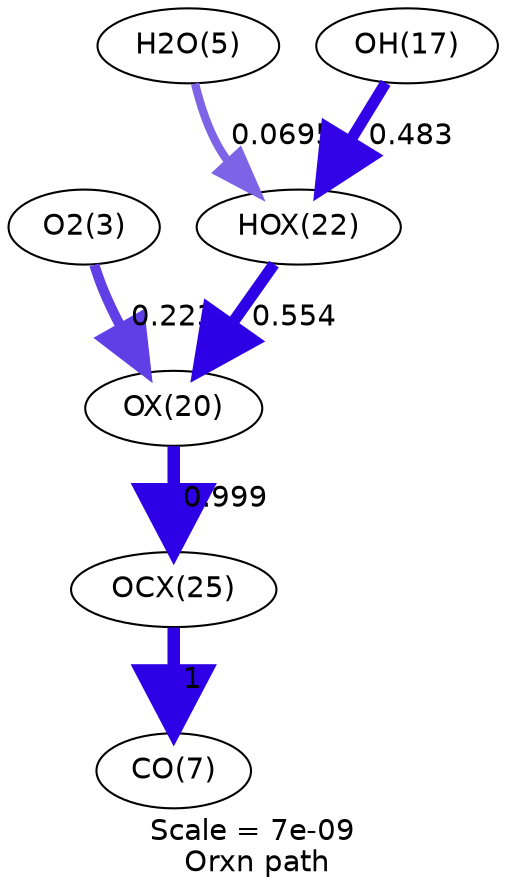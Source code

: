 digraph reaction_paths {
center=1;
s4 -> s24[fontname="Helvetica", style="setlinewidth(4.87)", arrowsize=2.43, color="0.7, 0.723, 0.9"
, label=" 0.223"];
s26 -> s24[fontname="Helvetica", style="setlinewidth(5.55)", arrowsize=2.78, color="0.7, 1.05, 0.9"
, label=" 0.554"];
s24 -> s29[fontname="Helvetica", style="setlinewidth(6)", arrowsize=3, color="0.7, 1.5, 0.9"
, label=" 0.999"];
s6 -> s26[fontname="Helvetica", style="setlinewidth(3.99)", arrowsize=1.99, color="0.7, 0.569, 0.9"
, label=" 0.0695"];
s18 -> s26[fontname="Helvetica", style="setlinewidth(5.45)", arrowsize=2.73, color="0.7, 0.983, 0.9"
, label=" 0.483"];
s29 -> s8[fontname="Helvetica", style="setlinewidth(6)", arrowsize=3, color="0.7, 1.5, 0.9"
, label=" 1"];
s4 [ fontname="Helvetica", label="O2(3)"];
s6 [ fontname="Helvetica", label="H2O(5)"];
s8 [ fontname="Helvetica", label="CO(7)"];
s18 [ fontname="Helvetica", label="OH(17)"];
s24 [ fontname="Helvetica", label="OX(20)"];
s26 [ fontname="Helvetica", label="HOX(22)"];
s29 [ fontname="Helvetica", label="OCX(25)"];
 label = "Scale = 7e-09\l Orxn path";
 fontname = "Helvetica";
}
